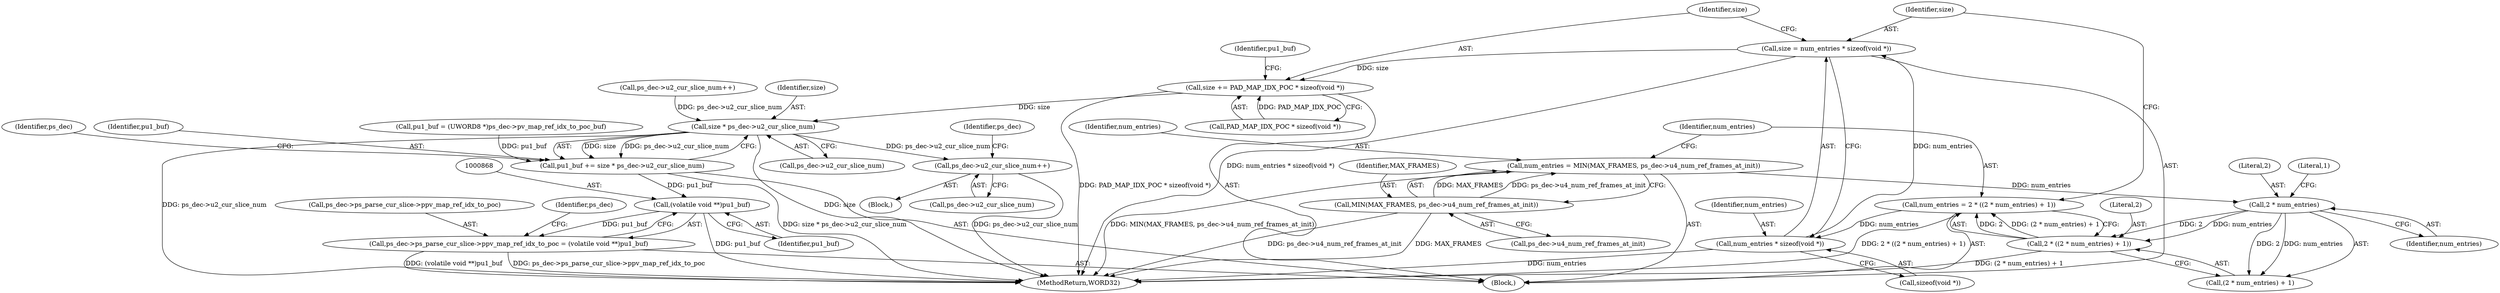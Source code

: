 digraph "0_Android_0b23c81c3dd9ec38f7e6806a3955fed1925541a0_1@API" {
"1000835" [label="(Call,size = num_entries * sizeof(void *))"];
"1000837" [label="(Call,num_entries * sizeof(void *))"];
"1000826" [label="(Call,num_entries = 2 * ((2 * num_entries) + 1))"];
"1000828" [label="(Call,2 * ((2 * num_entries) + 1))"];
"1000831" [label="(Call,2 * num_entries)"];
"1000819" [label="(Call,num_entries = MIN(MAX_FRAMES, ps_dec->u4_num_ref_frames_at_init))"];
"1000821" [label="(Call,MIN(MAX_FRAMES, ps_dec->u4_num_ref_frames_at_init))"];
"1000841" [label="(Call,size += PAD_MAP_IDX_POC * sizeof(void *))"];
"1000856" [label="(Call,size * ps_dec->u2_cur_slice_num)"];
"1000854" [label="(Call,pu1_buf += size * ps_dec->u2_cur_slice_num)"];
"1000867" [label="(Call,(volatile void **)pu1_buf)"];
"1000861" [label="(Call,ps_dec->ps_parse_cur_slice->ppv_map_ref_idx_to_poc = (volatile void **)pu1_buf)"];
"1001389" [label="(Call,ps_dec->u2_cur_slice_num++)"];
"1000835" [label="(Call,size = num_entries * sizeof(void *))"];
"1000834" [label="(Literal,1)"];
"1000857" [label="(Identifier,size)"];
"1000827" [label="(Identifier,num_entries)"];
"1001390" [label="(Call,ps_dec->u2_cur_slice_num)"];
"1000864" [label="(Identifier,ps_dec)"];
"1000856" [label="(Call,size * ps_dec->u2_cur_slice_num)"];
"1000858" [label="(Call,ps_dec->u2_cur_slice_num)"];
"1000823" [label="(Call,ps_dec->u4_num_ref_frames_at_init)"];
"1000861" [label="(Call,ps_dec->ps_parse_cur_slice->ppv_map_ref_idx_to_poc = (volatile void **)pu1_buf)"];
"1000832" [label="(Literal,2)"];
"1000829" [label="(Literal,2)"];
"1000848" [label="(Identifier,pu1_buf)"];
"1000862" [label="(Call,ps_dec->ps_parse_cur_slice->ppv_map_ref_idx_to_poc)"];
"1000839" [label="(Call,sizeof(void *))"];
"1000841" [label="(Call,size += PAD_MAP_IDX_POC * sizeof(void *))"];
"1000815" [label="(Block,)"];
"1000854" [label="(Call,pu1_buf += size * ps_dec->u2_cur_slice_num)"];
"1000826" [label="(Call,num_entries = 2 * ((2 * num_entries) + 1))"];
"1000830" [label="(Call,(2 * num_entries) + 1)"];
"1000837" [label="(Call,num_entries * sizeof(void *))"];
"1000867" [label="(Call,(volatile void **)pu1_buf)"];
"1000821" [label="(Call,MIN(MAX_FRAMES, ps_dec->u4_num_ref_frames_at_init))"];
"1001395" [label="(Identifier,ps_dec)"];
"1001427" [label="(MethodReturn,WORD32)"];
"1000831" [label="(Call,2 * num_entries)"];
"1000855" [label="(Identifier,pu1_buf)"];
"1000873" [label="(Identifier,ps_dec)"];
"1000843" [label="(Call,PAD_MAP_IDX_POC * sizeof(void *))"];
"1000794" [label="(Call,ps_dec->u2_cur_slice_num++)"];
"1000822" [label="(Identifier,MAX_FRAMES)"];
"1001389" [label="(Call,ps_dec->u2_cur_slice_num++)"];
"1000820" [label="(Identifier,num_entries)"];
"1000828" [label="(Call,2 * ((2 * num_entries) + 1))"];
"1000836" [label="(Identifier,size)"];
"1000869" [label="(Identifier,pu1_buf)"];
"1000838" [label="(Identifier,num_entries)"];
"1000833" [label="(Identifier,num_entries)"];
"1000847" [label="(Call,pu1_buf = (UWORD8 *)ps_dec->pv_map_ref_idx_to_poc_buf)"];
"1000842" [label="(Identifier,size)"];
"1001384" [label="(Block,)"];
"1000819" [label="(Call,num_entries = MIN(MAX_FRAMES, ps_dec->u4_num_ref_frames_at_init))"];
"1000835" -> "1000815"  [label="AST: "];
"1000835" -> "1000837"  [label="CFG: "];
"1000836" -> "1000835"  [label="AST: "];
"1000837" -> "1000835"  [label="AST: "];
"1000842" -> "1000835"  [label="CFG: "];
"1000835" -> "1001427"  [label="DDG: num_entries * sizeof(void *)"];
"1000837" -> "1000835"  [label="DDG: num_entries"];
"1000835" -> "1000841"  [label="DDG: size"];
"1000837" -> "1000839"  [label="CFG: "];
"1000838" -> "1000837"  [label="AST: "];
"1000839" -> "1000837"  [label="AST: "];
"1000837" -> "1001427"  [label="DDG: num_entries"];
"1000826" -> "1000837"  [label="DDG: num_entries"];
"1000826" -> "1000815"  [label="AST: "];
"1000826" -> "1000828"  [label="CFG: "];
"1000827" -> "1000826"  [label="AST: "];
"1000828" -> "1000826"  [label="AST: "];
"1000836" -> "1000826"  [label="CFG: "];
"1000826" -> "1001427"  [label="DDG: 2 * ((2 * num_entries) + 1)"];
"1000828" -> "1000826"  [label="DDG: 2"];
"1000828" -> "1000826"  [label="DDG: (2 * num_entries) + 1"];
"1000828" -> "1000830"  [label="CFG: "];
"1000829" -> "1000828"  [label="AST: "];
"1000830" -> "1000828"  [label="AST: "];
"1000828" -> "1001427"  [label="DDG: (2 * num_entries) + 1"];
"1000831" -> "1000828"  [label="DDG: 2"];
"1000831" -> "1000828"  [label="DDG: num_entries"];
"1000831" -> "1000830"  [label="AST: "];
"1000831" -> "1000833"  [label="CFG: "];
"1000832" -> "1000831"  [label="AST: "];
"1000833" -> "1000831"  [label="AST: "];
"1000834" -> "1000831"  [label="CFG: "];
"1000831" -> "1000830"  [label="DDG: 2"];
"1000831" -> "1000830"  [label="DDG: num_entries"];
"1000819" -> "1000831"  [label="DDG: num_entries"];
"1000819" -> "1000815"  [label="AST: "];
"1000819" -> "1000821"  [label="CFG: "];
"1000820" -> "1000819"  [label="AST: "];
"1000821" -> "1000819"  [label="AST: "];
"1000827" -> "1000819"  [label="CFG: "];
"1000819" -> "1001427"  [label="DDG: MIN(MAX_FRAMES, ps_dec->u4_num_ref_frames_at_init)"];
"1000821" -> "1000819"  [label="DDG: MAX_FRAMES"];
"1000821" -> "1000819"  [label="DDG: ps_dec->u4_num_ref_frames_at_init"];
"1000821" -> "1000823"  [label="CFG: "];
"1000822" -> "1000821"  [label="AST: "];
"1000823" -> "1000821"  [label="AST: "];
"1000821" -> "1001427"  [label="DDG: ps_dec->u4_num_ref_frames_at_init"];
"1000821" -> "1001427"  [label="DDG: MAX_FRAMES"];
"1000841" -> "1000815"  [label="AST: "];
"1000841" -> "1000843"  [label="CFG: "];
"1000842" -> "1000841"  [label="AST: "];
"1000843" -> "1000841"  [label="AST: "];
"1000848" -> "1000841"  [label="CFG: "];
"1000841" -> "1001427"  [label="DDG: PAD_MAP_IDX_POC * sizeof(void *)"];
"1000843" -> "1000841"  [label="DDG: PAD_MAP_IDX_POC"];
"1000841" -> "1000856"  [label="DDG: size"];
"1000856" -> "1000854"  [label="AST: "];
"1000856" -> "1000858"  [label="CFG: "];
"1000857" -> "1000856"  [label="AST: "];
"1000858" -> "1000856"  [label="AST: "];
"1000854" -> "1000856"  [label="CFG: "];
"1000856" -> "1001427"  [label="DDG: ps_dec->u2_cur_slice_num"];
"1000856" -> "1001427"  [label="DDG: size"];
"1000856" -> "1000854"  [label="DDG: size"];
"1000856" -> "1000854"  [label="DDG: ps_dec->u2_cur_slice_num"];
"1000794" -> "1000856"  [label="DDG: ps_dec->u2_cur_slice_num"];
"1000856" -> "1001389"  [label="DDG: ps_dec->u2_cur_slice_num"];
"1000854" -> "1000815"  [label="AST: "];
"1000855" -> "1000854"  [label="AST: "];
"1000864" -> "1000854"  [label="CFG: "];
"1000854" -> "1001427"  [label="DDG: size * ps_dec->u2_cur_slice_num"];
"1000847" -> "1000854"  [label="DDG: pu1_buf"];
"1000854" -> "1000867"  [label="DDG: pu1_buf"];
"1000867" -> "1000861"  [label="AST: "];
"1000867" -> "1000869"  [label="CFG: "];
"1000868" -> "1000867"  [label="AST: "];
"1000869" -> "1000867"  [label="AST: "];
"1000861" -> "1000867"  [label="CFG: "];
"1000867" -> "1001427"  [label="DDG: pu1_buf"];
"1000867" -> "1000861"  [label="DDG: pu1_buf"];
"1000861" -> "1000815"  [label="AST: "];
"1000862" -> "1000861"  [label="AST: "];
"1000873" -> "1000861"  [label="CFG: "];
"1000861" -> "1001427"  [label="DDG: (volatile void **)pu1_buf"];
"1000861" -> "1001427"  [label="DDG: ps_dec->ps_parse_cur_slice->ppv_map_ref_idx_to_poc"];
"1001389" -> "1001384"  [label="AST: "];
"1001389" -> "1001390"  [label="CFG: "];
"1001390" -> "1001389"  [label="AST: "];
"1001395" -> "1001389"  [label="CFG: "];
"1001389" -> "1001427"  [label="DDG: ps_dec->u2_cur_slice_num"];
}
